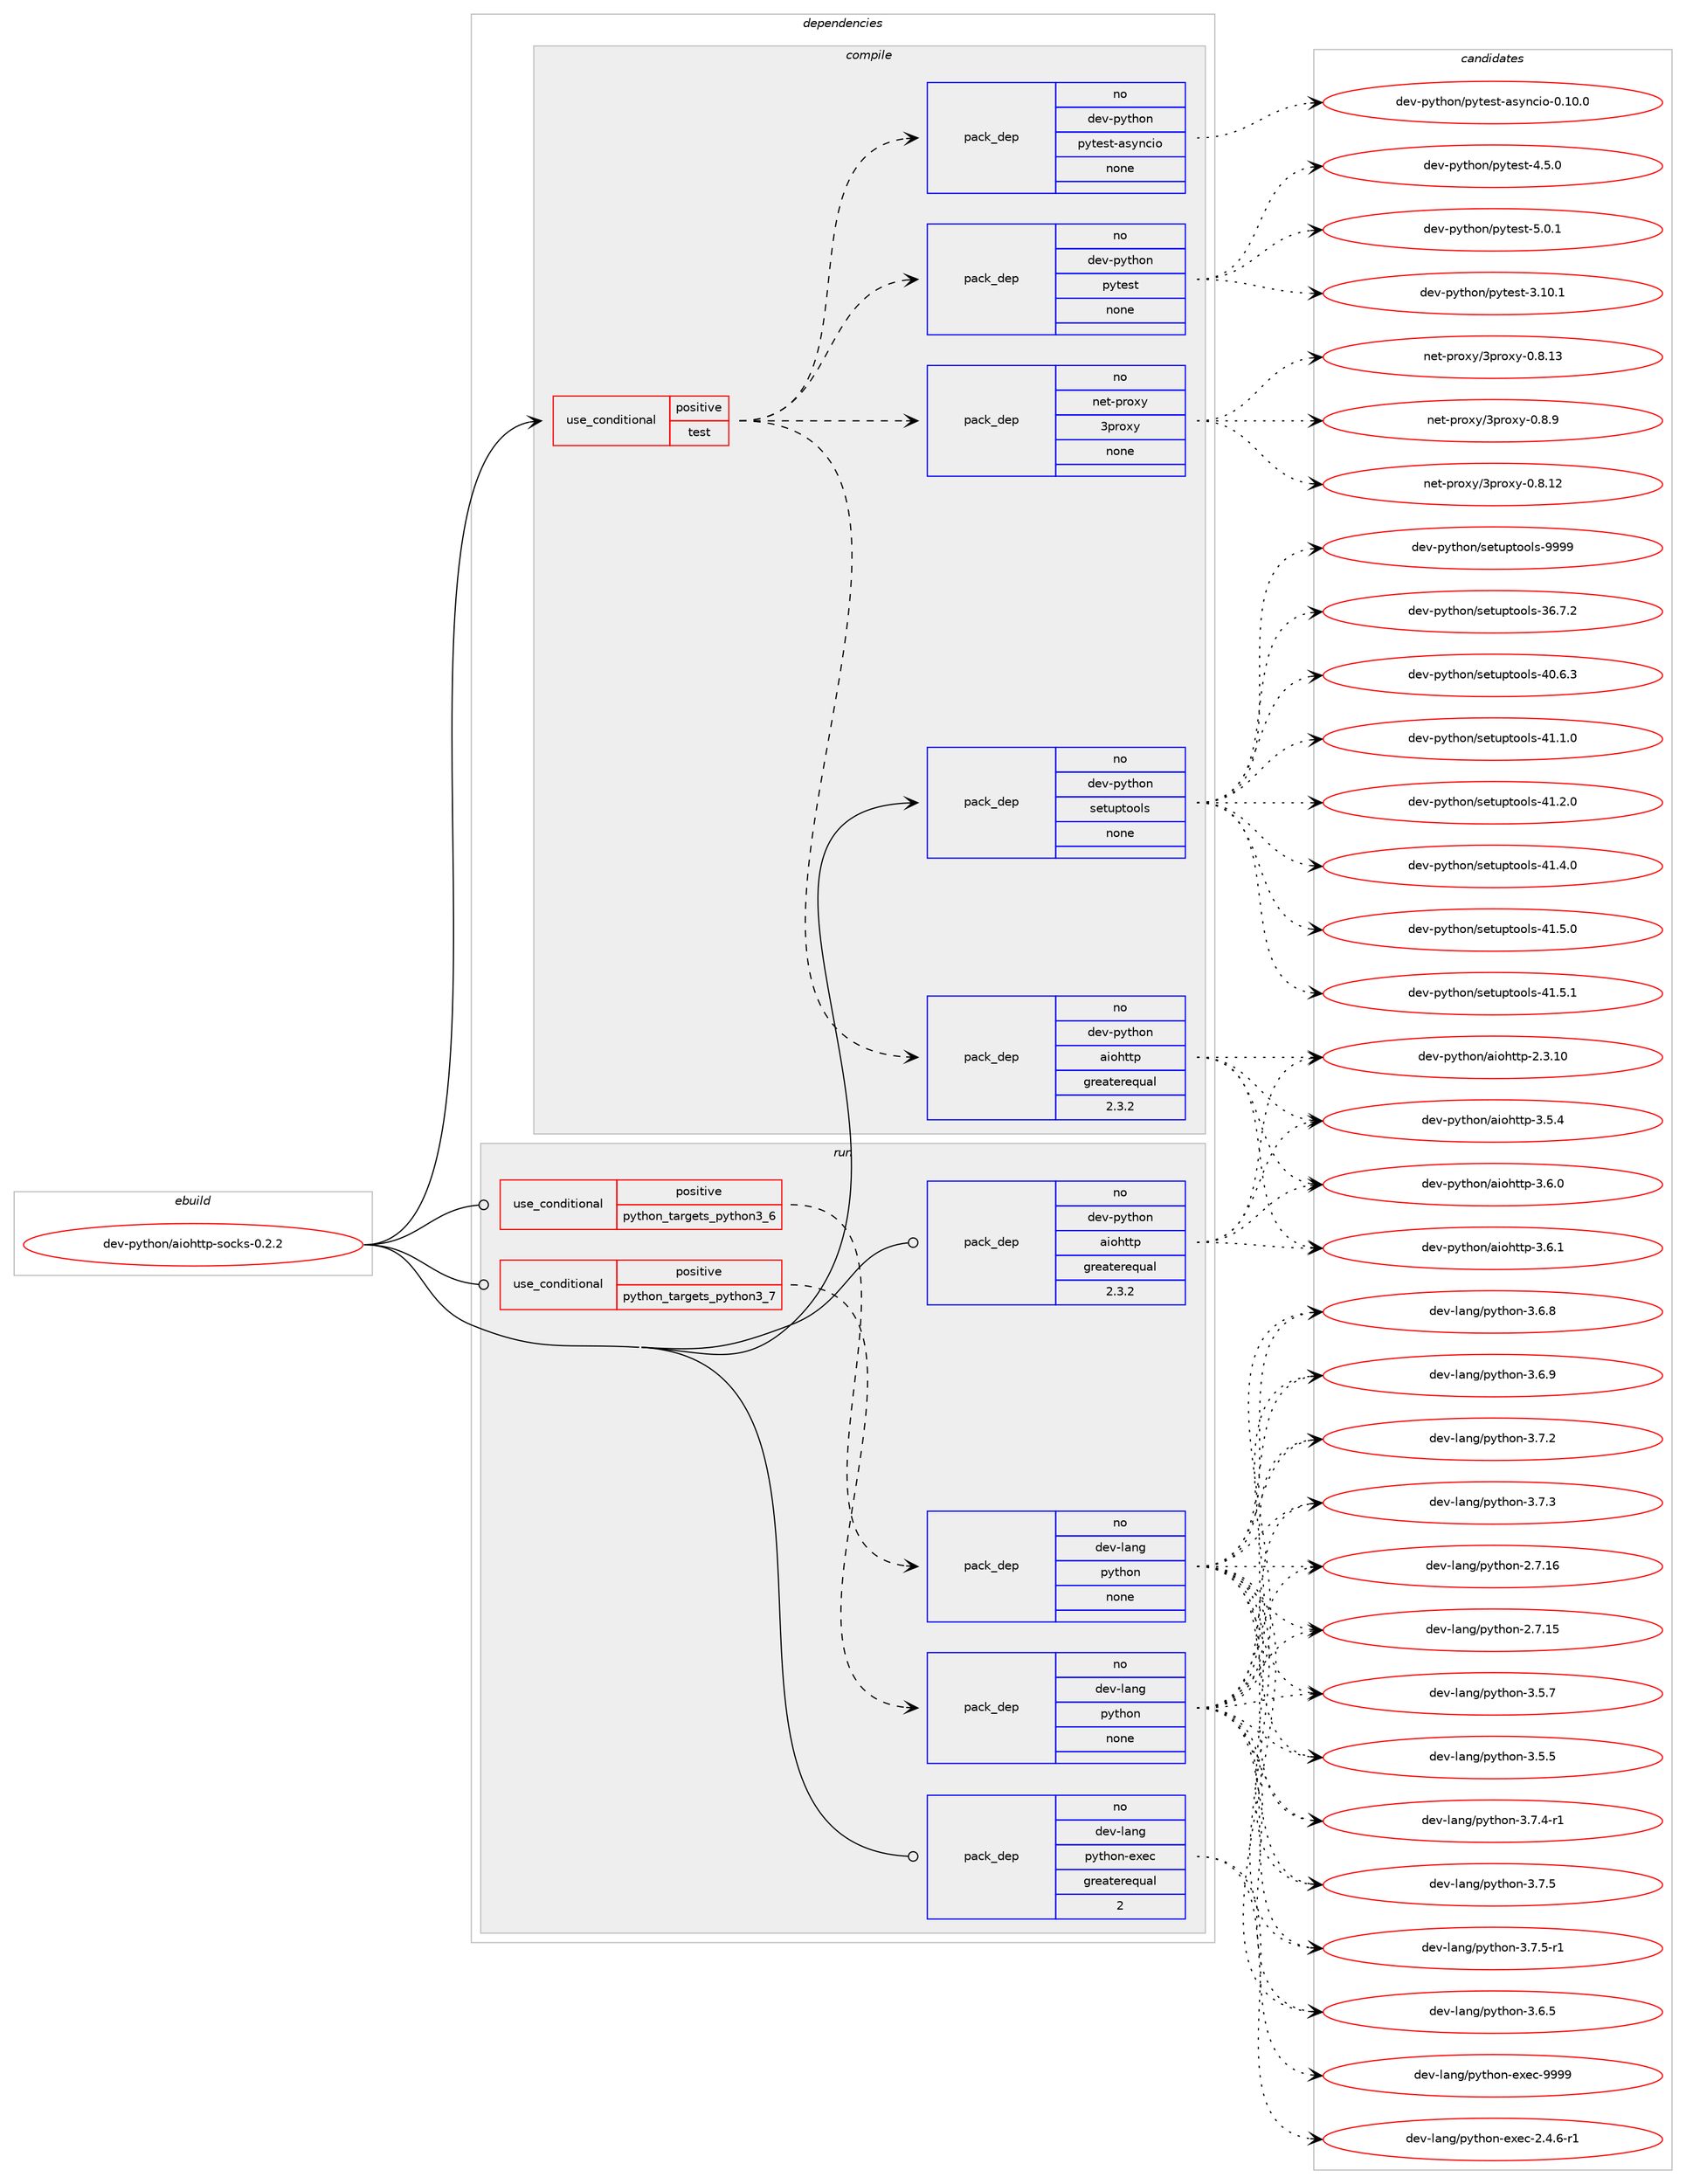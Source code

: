 digraph prolog {

# *************
# Graph options
# *************

newrank=true;
concentrate=true;
compound=true;
graph [rankdir=LR,fontname=Helvetica,fontsize=10,ranksep=1.5];#, ranksep=2.5, nodesep=0.2];
edge  [arrowhead=vee];
node  [fontname=Helvetica,fontsize=10];

# **********
# The ebuild
# **********

subgraph cluster_leftcol {
color=gray;
rank=same;
label=<<i>ebuild</i>>;
id [label="dev-python/aiohttp-socks-0.2.2", color=red, width=4, href="../dev-python/aiohttp-socks-0.2.2.svg"];
}

# ****************
# The dependencies
# ****************

subgraph cluster_midcol {
color=gray;
label=<<i>dependencies</i>>;
subgraph cluster_compile {
fillcolor="#eeeeee";
style=filled;
label=<<i>compile</i>>;
subgraph cond135970 {
dependency593718 [label=<<TABLE BORDER="0" CELLBORDER="1" CELLSPACING="0" CELLPADDING="4"><TR><TD ROWSPAN="3" CELLPADDING="10">use_conditional</TD></TR><TR><TD>positive</TD></TR><TR><TD>test</TD></TR></TABLE>>, shape=none, color=red];
subgraph pack445976 {
dependency593719 [label=<<TABLE BORDER="0" CELLBORDER="1" CELLSPACING="0" CELLPADDING="4" WIDTH="220"><TR><TD ROWSPAN="6" CELLPADDING="30">pack_dep</TD></TR><TR><TD WIDTH="110">no</TD></TR><TR><TD>dev-python</TD></TR><TR><TD>aiohttp</TD></TR><TR><TD>greaterequal</TD></TR><TR><TD>2.3.2</TD></TR></TABLE>>, shape=none, color=blue];
}
dependency593718:e -> dependency593719:w [weight=20,style="dashed",arrowhead="vee"];
subgraph pack445977 {
dependency593720 [label=<<TABLE BORDER="0" CELLBORDER="1" CELLSPACING="0" CELLPADDING="4" WIDTH="220"><TR><TD ROWSPAN="6" CELLPADDING="30">pack_dep</TD></TR><TR><TD WIDTH="110">no</TD></TR><TR><TD>dev-python</TD></TR><TR><TD>pytest</TD></TR><TR><TD>none</TD></TR><TR><TD></TD></TR></TABLE>>, shape=none, color=blue];
}
dependency593718:e -> dependency593720:w [weight=20,style="dashed",arrowhead="vee"];
subgraph pack445978 {
dependency593721 [label=<<TABLE BORDER="0" CELLBORDER="1" CELLSPACING="0" CELLPADDING="4" WIDTH="220"><TR><TD ROWSPAN="6" CELLPADDING="30">pack_dep</TD></TR><TR><TD WIDTH="110">no</TD></TR><TR><TD>dev-python</TD></TR><TR><TD>pytest-asyncio</TD></TR><TR><TD>none</TD></TR><TR><TD></TD></TR></TABLE>>, shape=none, color=blue];
}
dependency593718:e -> dependency593721:w [weight=20,style="dashed",arrowhead="vee"];
subgraph pack445979 {
dependency593722 [label=<<TABLE BORDER="0" CELLBORDER="1" CELLSPACING="0" CELLPADDING="4" WIDTH="220"><TR><TD ROWSPAN="6" CELLPADDING="30">pack_dep</TD></TR><TR><TD WIDTH="110">no</TD></TR><TR><TD>net-proxy</TD></TR><TR><TD>3proxy</TD></TR><TR><TD>none</TD></TR><TR><TD></TD></TR></TABLE>>, shape=none, color=blue];
}
dependency593718:e -> dependency593722:w [weight=20,style="dashed",arrowhead="vee"];
}
id:e -> dependency593718:w [weight=20,style="solid",arrowhead="vee"];
subgraph pack445980 {
dependency593723 [label=<<TABLE BORDER="0" CELLBORDER="1" CELLSPACING="0" CELLPADDING="4" WIDTH="220"><TR><TD ROWSPAN="6" CELLPADDING="30">pack_dep</TD></TR><TR><TD WIDTH="110">no</TD></TR><TR><TD>dev-python</TD></TR><TR><TD>setuptools</TD></TR><TR><TD>none</TD></TR><TR><TD></TD></TR></TABLE>>, shape=none, color=blue];
}
id:e -> dependency593723:w [weight=20,style="solid",arrowhead="vee"];
}
subgraph cluster_compileandrun {
fillcolor="#eeeeee";
style=filled;
label=<<i>compile and run</i>>;
}
subgraph cluster_run {
fillcolor="#eeeeee";
style=filled;
label=<<i>run</i>>;
subgraph cond135971 {
dependency593724 [label=<<TABLE BORDER="0" CELLBORDER="1" CELLSPACING="0" CELLPADDING="4"><TR><TD ROWSPAN="3" CELLPADDING="10">use_conditional</TD></TR><TR><TD>positive</TD></TR><TR><TD>python_targets_python3_6</TD></TR></TABLE>>, shape=none, color=red];
subgraph pack445981 {
dependency593725 [label=<<TABLE BORDER="0" CELLBORDER="1" CELLSPACING="0" CELLPADDING="4" WIDTH="220"><TR><TD ROWSPAN="6" CELLPADDING="30">pack_dep</TD></TR><TR><TD WIDTH="110">no</TD></TR><TR><TD>dev-lang</TD></TR><TR><TD>python</TD></TR><TR><TD>none</TD></TR><TR><TD></TD></TR></TABLE>>, shape=none, color=blue];
}
dependency593724:e -> dependency593725:w [weight=20,style="dashed",arrowhead="vee"];
}
id:e -> dependency593724:w [weight=20,style="solid",arrowhead="odot"];
subgraph cond135972 {
dependency593726 [label=<<TABLE BORDER="0" CELLBORDER="1" CELLSPACING="0" CELLPADDING="4"><TR><TD ROWSPAN="3" CELLPADDING="10">use_conditional</TD></TR><TR><TD>positive</TD></TR><TR><TD>python_targets_python3_7</TD></TR></TABLE>>, shape=none, color=red];
subgraph pack445982 {
dependency593727 [label=<<TABLE BORDER="0" CELLBORDER="1" CELLSPACING="0" CELLPADDING="4" WIDTH="220"><TR><TD ROWSPAN="6" CELLPADDING="30">pack_dep</TD></TR><TR><TD WIDTH="110">no</TD></TR><TR><TD>dev-lang</TD></TR><TR><TD>python</TD></TR><TR><TD>none</TD></TR><TR><TD></TD></TR></TABLE>>, shape=none, color=blue];
}
dependency593726:e -> dependency593727:w [weight=20,style="dashed",arrowhead="vee"];
}
id:e -> dependency593726:w [weight=20,style="solid",arrowhead="odot"];
subgraph pack445983 {
dependency593728 [label=<<TABLE BORDER="0" CELLBORDER="1" CELLSPACING="0" CELLPADDING="4" WIDTH="220"><TR><TD ROWSPAN="6" CELLPADDING="30">pack_dep</TD></TR><TR><TD WIDTH="110">no</TD></TR><TR><TD>dev-lang</TD></TR><TR><TD>python-exec</TD></TR><TR><TD>greaterequal</TD></TR><TR><TD>2</TD></TR></TABLE>>, shape=none, color=blue];
}
id:e -> dependency593728:w [weight=20,style="solid",arrowhead="odot"];
subgraph pack445984 {
dependency593729 [label=<<TABLE BORDER="0" CELLBORDER="1" CELLSPACING="0" CELLPADDING="4" WIDTH="220"><TR><TD ROWSPAN="6" CELLPADDING="30">pack_dep</TD></TR><TR><TD WIDTH="110">no</TD></TR><TR><TD>dev-python</TD></TR><TR><TD>aiohttp</TD></TR><TR><TD>greaterequal</TD></TR><TR><TD>2.3.2</TD></TR></TABLE>>, shape=none, color=blue];
}
id:e -> dependency593729:w [weight=20,style="solid",arrowhead="odot"];
}
}

# **************
# The candidates
# **************

subgraph cluster_choices {
rank=same;
color=gray;
label=<<i>candidates</i>>;

subgraph choice445976 {
color=black;
nodesep=1;
choice10010111845112121116104111110479710511110411611611245504651464948 [label="dev-python/aiohttp-2.3.10", color=red, width=4,href="../dev-python/aiohttp-2.3.10.svg"];
choice100101118451121211161041111104797105111104116116112455146534652 [label="dev-python/aiohttp-3.5.4", color=red, width=4,href="../dev-python/aiohttp-3.5.4.svg"];
choice100101118451121211161041111104797105111104116116112455146544648 [label="dev-python/aiohttp-3.6.0", color=red, width=4,href="../dev-python/aiohttp-3.6.0.svg"];
choice100101118451121211161041111104797105111104116116112455146544649 [label="dev-python/aiohttp-3.6.1", color=red, width=4,href="../dev-python/aiohttp-3.6.1.svg"];
dependency593719:e -> choice10010111845112121116104111110479710511110411611611245504651464948:w [style=dotted,weight="100"];
dependency593719:e -> choice100101118451121211161041111104797105111104116116112455146534652:w [style=dotted,weight="100"];
dependency593719:e -> choice100101118451121211161041111104797105111104116116112455146544648:w [style=dotted,weight="100"];
dependency593719:e -> choice100101118451121211161041111104797105111104116116112455146544649:w [style=dotted,weight="100"];
}
subgraph choice445977 {
color=black;
nodesep=1;
choice100101118451121211161041111104711212111610111511645514649484649 [label="dev-python/pytest-3.10.1", color=red, width=4,href="../dev-python/pytest-3.10.1.svg"];
choice1001011184511212111610411111047112121116101115116455246534648 [label="dev-python/pytest-4.5.0", color=red, width=4,href="../dev-python/pytest-4.5.0.svg"];
choice1001011184511212111610411111047112121116101115116455346484649 [label="dev-python/pytest-5.0.1", color=red, width=4,href="../dev-python/pytest-5.0.1.svg"];
dependency593720:e -> choice100101118451121211161041111104711212111610111511645514649484649:w [style=dotted,weight="100"];
dependency593720:e -> choice1001011184511212111610411111047112121116101115116455246534648:w [style=dotted,weight="100"];
dependency593720:e -> choice1001011184511212111610411111047112121116101115116455346484649:w [style=dotted,weight="100"];
}
subgraph choice445978 {
color=black;
nodesep=1;
choice100101118451121211161041111104711212111610111511645971151211109910511145484649484648 [label="dev-python/pytest-asyncio-0.10.0", color=red, width=4,href="../dev-python/pytest-asyncio-0.10.0.svg"];
dependency593721:e -> choice100101118451121211161041111104711212111610111511645971151211109910511145484649484648:w [style=dotted,weight="100"];
}
subgraph choice445979 {
color=black;
nodesep=1;
choice11010111645112114111120121475111211411112012145484656464950 [label="net-proxy/3proxy-0.8.12", color=red, width=4,href="../net-proxy/3proxy-0.8.12.svg"];
choice11010111645112114111120121475111211411112012145484656464951 [label="net-proxy/3proxy-0.8.13", color=red, width=4,href="../net-proxy/3proxy-0.8.13.svg"];
choice110101116451121141111201214751112114111120121454846564657 [label="net-proxy/3proxy-0.8.9", color=red, width=4,href="../net-proxy/3proxy-0.8.9.svg"];
dependency593722:e -> choice11010111645112114111120121475111211411112012145484656464950:w [style=dotted,weight="100"];
dependency593722:e -> choice11010111645112114111120121475111211411112012145484656464951:w [style=dotted,weight="100"];
dependency593722:e -> choice110101116451121141111201214751112114111120121454846564657:w [style=dotted,weight="100"];
}
subgraph choice445980 {
color=black;
nodesep=1;
choice100101118451121211161041111104711510111611711211611111110811545515446554650 [label="dev-python/setuptools-36.7.2", color=red, width=4,href="../dev-python/setuptools-36.7.2.svg"];
choice100101118451121211161041111104711510111611711211611111110811545524846544651 [label="dev-python/setuptools-40.6.3", color=red, width=4,href="../dev-python/setuptools-40.6.3.svg"];
choice100101118451121211161041111104711510111611711211611111110811545524946494648 [label="dev-python/setuptools-41.1.0", color=red, width=4,href="../dev-python/setuptools-41.1.0.svg"];
choice100101118451121211161041111104711510111611711211611111110811545524946504648 [label="dev-python/setuptools-41.2.0", color=red, width=4,href="../dev-python/setuptools-41.2.0.svg"];
choice100101118451121211161041111104711510111611711211611111110811545524946524648 [label="dev-python/setuptools-41.4.0", color=red, width=4,href="../dev-python/setuptools-41.4.0.svg"];
choice100101118451121211161041111104711510111611711211611111110811545524946534648 [label="dev-python/setuptools-41.5.0", color=red, width=4,href="../dev-python/setuptools-41.5.0.svg"];
choice100101118451121211161041111104711510111611711211611111110811545524946534649 [label="dev-python/setuptools-41.5.1", color=red, width=4,href="../dev-python/setuptools-41.5.1.svg"];
choice10010111845112121116104111110471151011161171121161111111081154557575757 [label="dev-python/setuptools-9999", color=red, width=4,href="../dev-python/setuptools-9999.svg"];
dependency593723:e -> choice100101118451121211161041111104711510111611711211611111110811545515446554650:w [style=dotted,weight="100"];
dependency593723:e -> choice100101118451121211161041111104711510111611711211611111110811545524846544651:w [style=dotted,weight="100"];
dependency593723:e -> choice100101118451121211161041111104711510111611711211611111110811545524946494648:w [style=dotted,weight="100"];
dependency593723:e -> choice100101118451121211161041111104711510111611711211611111110811545524946504648:w [style=dotted,weight="100"];
dependency593723:e -> choice100101118451121211161041111104711510111611711211611111110811545524946524648:w [style=dotted,weight="100"];
dependency593723:e -> choice100101118451121211161041111104711510111611711211611111110811545524946534648:w [style=dotted,weight="100"];
dependency593723:e -> choice100101118451121211161041111104711510111611711211611111110811545524946534649:w [style=dotted,weight="100"];
dependency593723:e -> choice10010111845112121116104111110471151011161171121161111111081154557575757:w [style=dotted,weight="100"];
}
subgraph choice445981 {
color=black;
nodesep=1;
choice10010111845108971101034711212111610411111045504655464953 [label="dev-lang/python-2.7.15", color=red, width=4,href="../dev-lang/python-2.7.15.svg"];
choice10010111845108971101034711212111610411111045504655464954 [label="dev-lang/python-2.7.16", color=red, width=4,href="../dev-lang/python-2.7.16.svg"];
choice100101118451089711010347112121116104111110455146534653 [label="dev-lang/python-3.5.5", color=red, width=4,href="../dev-lang/python-3.5.5.svg"];
choice100101118451089711010347112121116104111110455146534655 [label="dev-lang/python-3.5.7", color=red, width=4,href="../dev-lang/python-3.5.7.svg"];
choice100101118451089711010347112121116104111110455146544653 [label="dev-lang/python-3.6.5", color=red, width=4,href="../dev-lang/python-3.6.5.svg"];
choice100101118451089711010347112121116104111110455146544656 [label="dev-lang/python-3.6.8", color=red, width=4,href="../dev-lang/python-3.6.8.svg"];
choice100101118451089711010347112121116104111110455146544657 [label="dev-lang/python-3.6.9", color=red, width=4,href="../dev-lang/python-3.6.9.svg"];
choice100101118451089711010347112121116104111110455146554650 [label="dev-lang/python-3.7.2", color=red, width=4,href="../dev-lang/python-3.7.2.svg"];
choice100101118451089711010347112121116104111110455146554651 [label="dev-lang/python-3.7.3", color=red, width=4,href="../dev-lang/python-3.7.3.svg"];
choice1001011184510897110103471121211161041111104551465546524511449 [label="dev-lang/python-3.7.4-r1", color=red, width=4,href="../dev-lang/python-3.7.4-r1.svg"];
choice100101118451089711010347112121116104111110455146554653 [label="dev-lang/python-3.7.5", color=red, width=4,href="../dev-lang/python-3.7.5.svg"];
choice1001011184510897110103471121211161041111104551465546534511449 [label="dev-lang/python-3.7.5-r1", color=red, width=4,href="../dev-lang/python-3.7.5-r1.svg"];
dependency593725:e -> choice10010111845108971101034711212111610411111045504655464953:w [style=dotted,weight="100"];
dependency593725:e -> choice10010111845108971101034711212111610411111045504655464954:w [style=dotted,weight="100"];
dependency593725:e -> choice100101118451089711010347112121116104111110455146534653:w [style=dotted,weight="100"];
dependency593725:e -> choice100101118451089711010347112121116104111110455146534655:w [style=dotted,weight="100"];
dependency593725:e -> choice100101118451089711010347112121116104111110455146544653:w [style=dotted,weight="100"];
dependency593725:e -> choice100101118451089711010347112121116104111110455146544656:w [style=dotted,weight="100"];
dependency593725:e -> choice100101118451089711010347112121116104111110455146544657:w [style=dotted,weight="100"];
dependency593725:e -> choice100101118451089711010347112121116104111110455146554650:w [style=dotted,weight="100"];
dependency593725:e -> choice100101118451089711010347112121116104111110455146554651:w [style=dotted,weight="100"];
dependency593725:e -> choice1001011184510897110103471121211161041111104551465546524511449:w [style=dotted,weight="100"];
dependency593725:e -> choice100101118451089711010347112121116104111110455146554653:w [style=dotted,weight="100"];
dependency593725:e -> choice1001011184510897110103471121211161041111104551465546534511449:w [style=dotted,weight="100"];
}
subgraph choice445982 {
color=black;
nodesep=1;
choice10010111845108971101034711212111610411111045504655464953 [label="dev-lang/python-2.7.15", color=red, width=4,href="../dev-lang/python-2.7.15.svg"];
choice10010111845108971101034711212111610411111045504655464954 [label="dev-lang/python-2.7.16", color=red, width=4,href="../dev-lang/python-2.7.16.svg"];
choice100101118451089711010347112121116104111110455146534653 [label="dev-lang/python-3.5.5", color=red, width=4,href="../dev-lang/python-3.5.5.svg"];
choice100101118451089711010347112121116104111110455146534655 [label="dev-lang/python-3.5.7", color=red, width=4,href="../dev-lang/python-3.5.7.svg"];
choice100101118451089711010347112121116104111110455146544653 [label="dev-lang/python-3.6.5", color=red, width=4,href="../dev-lang/python-3.6.5.svg"];
choice100101118451089711010347112121116104111110455146544656 [label="dev-lang/python-3.6.8", color=red, width=4,href="../dev-lang/python-3.6.8.svg"];
choice100101118451089711010347112121116104111110455146544657 [label="dev-lang/python-3.6.9", color=red, width=4,href="../dev-lang/python-3.6.9.svg"];
choice100101118451089711010347112121116104111110455146554650 [label="dev-lang/python-3.7.2", color=red, width=4,href="../dev-lang/python-3.7.2.svg"];
choice100101118451089711010347112121116104111110455146554651 [label="dev-lang/python-3.7.3", color=red, width=4,href="../dev-lang/python-3.7.3.svg"];
choice1001011184510897110103471121211161041111104551465546524511449 [label="dev-lang/python-3.7.4-r1", color=red, width=4,href="../dev-lang/python-3.7.4-r1.svg"];
choice100101118451089711010347112121116104111110455146554653 [label="dev-lang/python-3.7.5", color=red, width=4,href="../dev-lang/python-3.7.5.svg"];
choice1001011184510897110103471121211161041111104551465546534511449 [label="dev-lang/python-3.7.5-r1", color=red, width=4,href="../dev-lang/python-3.7.5-r1.svg"];
dependency593727:e -> choice10010111845108971101034711212111610411111045504655464953:w [style=dotted,weight="100"];
dependency593727:e -> choice10010111845108971101034711212111610411111045504655464954:w [style=dotted,weight="100"];
dependency593727:e -> choice100101118451089711010347112121116104111110455146534653:w [style=dotted,weight="100"];
dependency593727:e -> choice100101118451089711010347112121116104111110455146534655:w [style=dotted,weight="100"];
dependency593727:e -> choice100101118451089711010347112121116104111110455146544653:w [style=dotted,weight="100"];
dependency593727:e -> choice100101118451089711010347112121116104111110455146544656:w [style=dotted,weight="100"];
dependency593727:e -> choice100101118451089711010347112121116104111110455146544657:w [style=dotted,weight="100"];
dependency593727:e -> choice100101118451089711010347112121116104111110455146554650:w [style=dotted,weight="100"];
dependency593727:e -> choice100101118451089711010347112121116104111110455146554651:w [style=dotted,weight="100"];
dependency593727:e -> choice1001011184510897110103471121211161041111104551465546524511449:w [style=dotted,weight="100"];
dependency593727:e -> choice100101118451089711010347112121116104111110455146554653:w [style=dotted,weight="100"];
dependency593727:e -> choice1001011184510897110103471121211161041111104551465546534511449:w [style=dotted,weight="100"];
}
subgraph choice445983 {
color=black;
nodesep=1;
choice10010111845108971101034711212111610411111045101120101994550465246544511449 [label="dev-lang/python-exec-2.4.6-r1", color=red, width=4,href="../dev-lang/python-exec-2.4.6-r1.svg"];
choice10010111845108971101034711212111610411111045101120101994557575757 [label="dev-lang/python-exec-9999", color=red, width=4,href="../dev-lang/python-exec-9999.svg"];
dependency593728:e -> choice10010111845108971101034711212111610411111045101120101994550465246544511449:w [style=dotted,weight="100"];
dependency593728:e -> choice10010111845108971101034711212111610411111045101120101994557575757:w [style=dotted,weight="100"];
}
subgraph choice445984 {
color=black;
nodesep=1;
choice10010111845112121116104111110479710511110411611611245504651464948 [label="dev-python/aiohttp-2.3.10", color=red, width=4,href="../dev-python/aiohttp-2.3.10.svg"];
choice100101118451121211161041111104797105111104116116112455146534652 [label="dev-python/aiohttp-3.5.4", color=red, width=4,href="../dev-python/aiohttp-3.5.4.svg"];
choice100101118451121211161041111104797105111104116116112455146544648 [label="dev-python/aiohttp-3.6.0", color=red, width=4,href="../dev-python/aiohttp-3.6.0.svg"];
choice100101118451121211161041111104797105111104116116112455146544649 [label="dev-python/aiohttp-3.6.1", color=red, width=4,href="../dev-python/aiohttp-3.6.1.svg"];
dependency593729:e -> choice10010111845112121116104111110479710511110411611611245504651464948:w [style=dotted,weight="100"];
dependency593729:e -> choice100101118451121211161041111104797105111104116116112455146534652:w [style=dotted,weight="100"];
dependency593729:e -> choice100101118451121211161041111104797105111104116116112455146544648:w [style=dotted,weight="100"];
dependency593729:e -> choice100101118451121211161041111104797105111104116116112455146544649:w [style=dotted,weight="100"];
}
}

}
